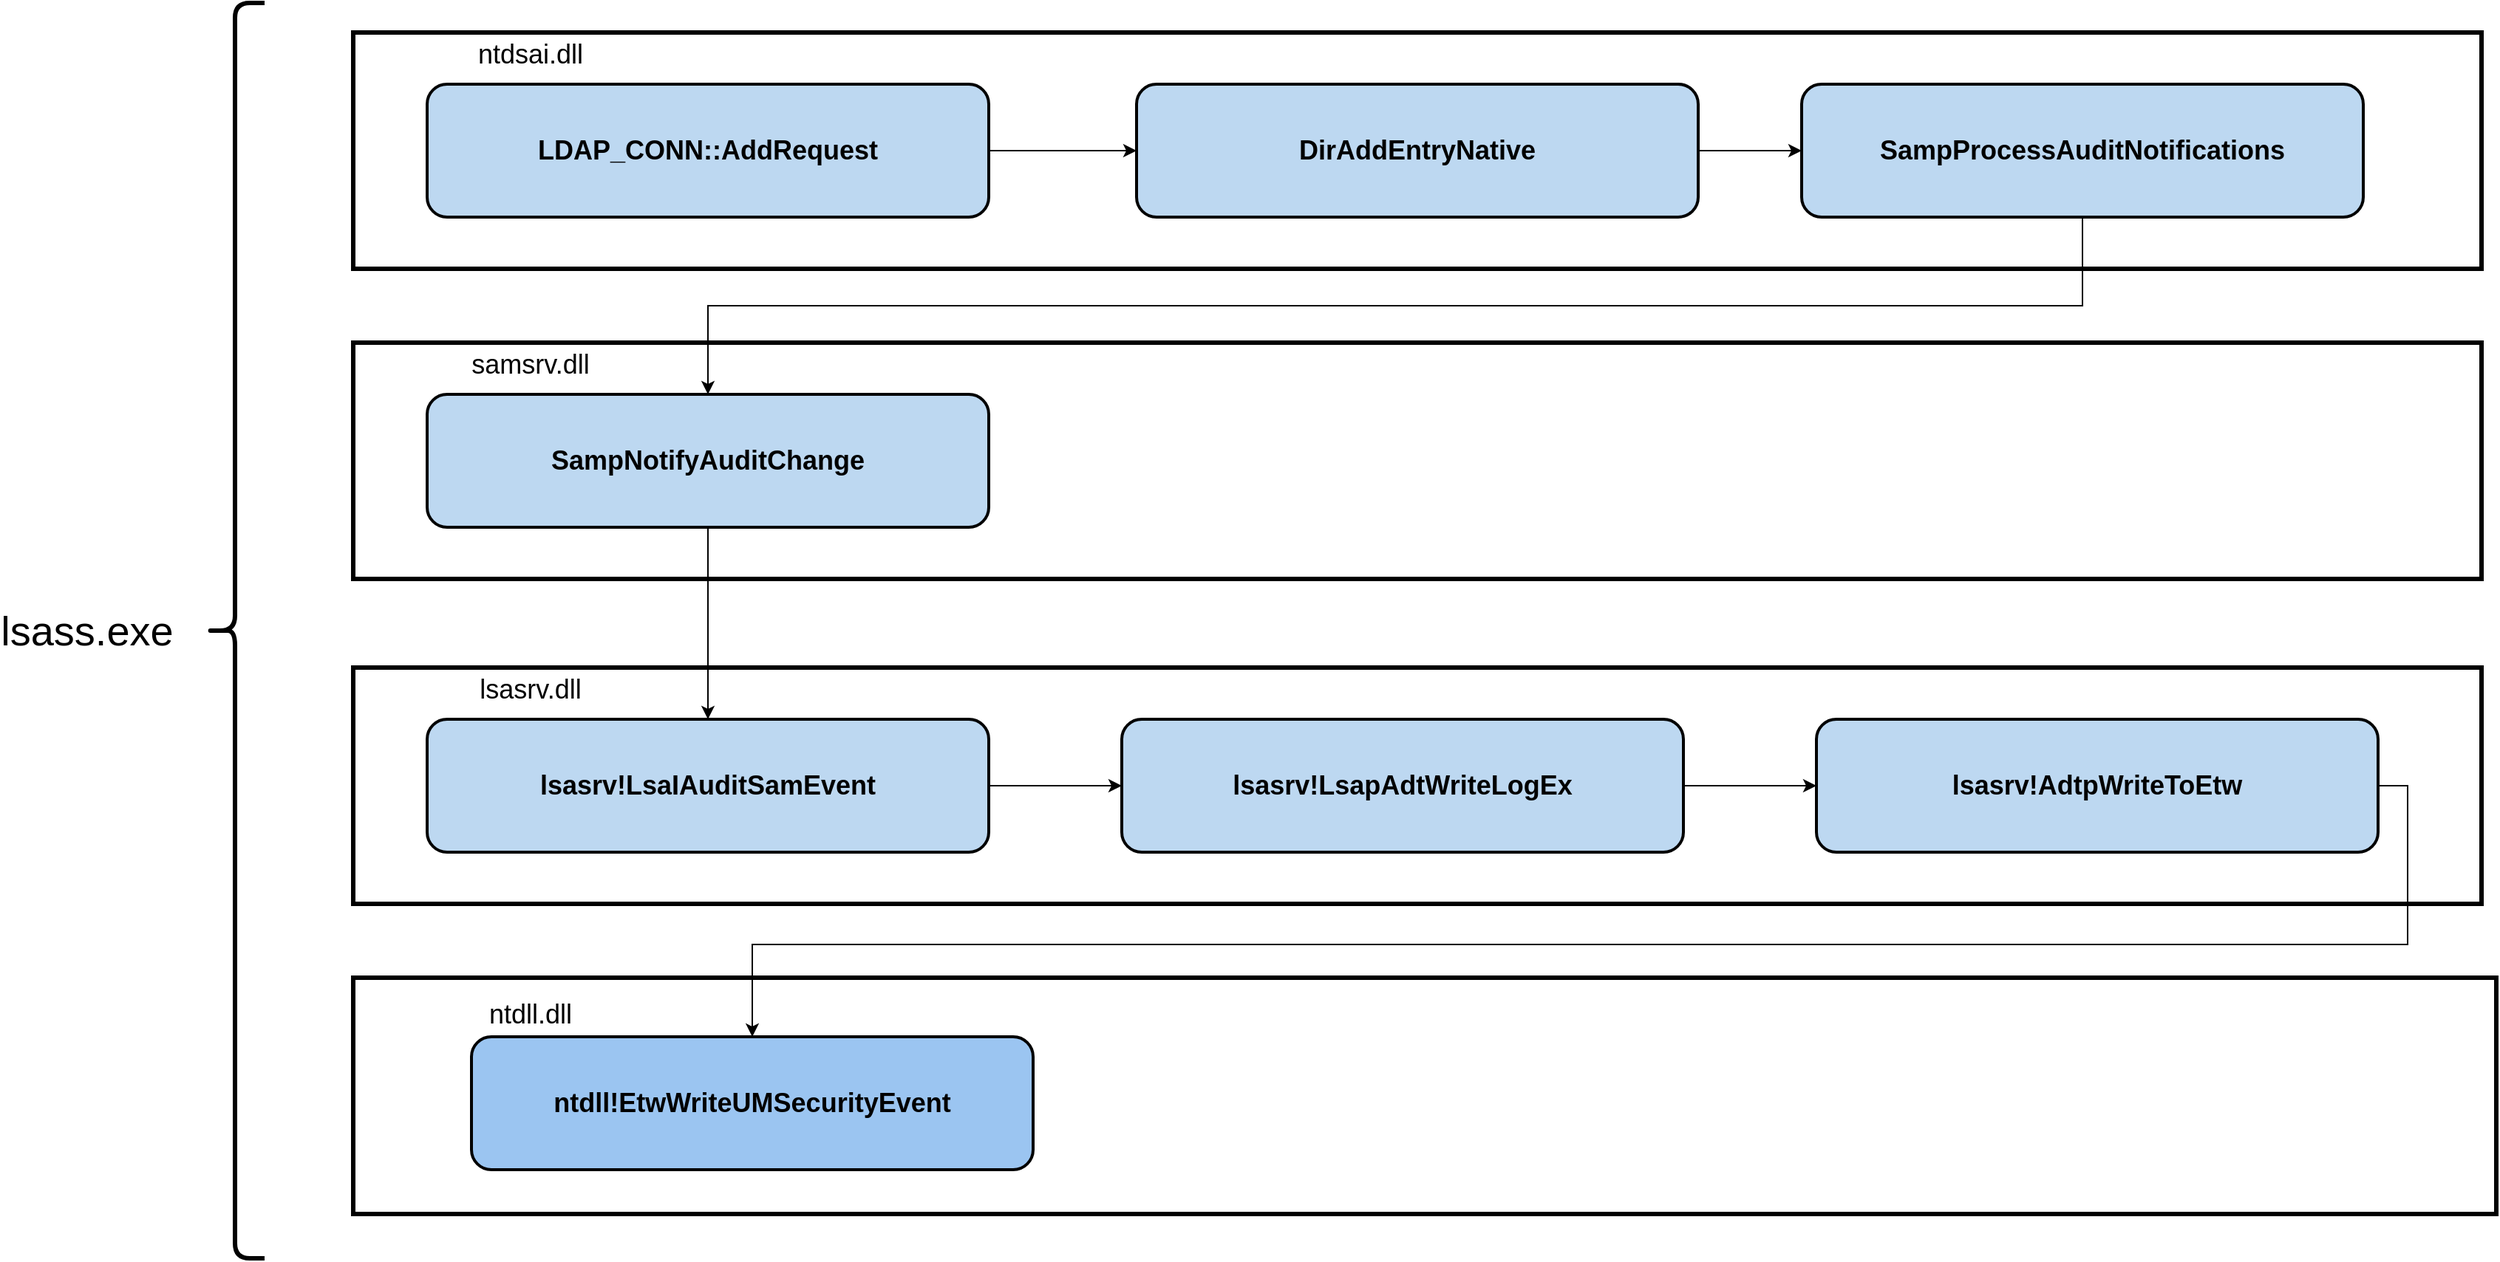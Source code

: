 <mxfile version="20.4.2" type="google"><diagram id="PvIFDxAlbBSHc0QKY8bb" name="Page-1"><mxGraphModel grid="1" page="1" gridSize="10" guides="1" tooltips="1" connect="1" arrows="1" fold="1" pageScale="1" pageWidth="850" pageHeight="1100" math="0" shadow="0"><root><mxCell id="0"/><mxCell id="1" parent="0"/><mxCell id="kfspBWF70zX0SrIk0Hl8-1" value="" style="rounded=0;whiteSpace=wrap;html=1;fontSize=20;strokeWidth=3;" vertex="1" parent="1"><mxGeometry x="790" y="1770" width="1450" height="160" as="geometry"/></mxCell><mxCell id="kfspBWF70zX0SrIk0Hl8-2" value="" style="rounded=0;whiteSpace=wrap;html=1;fontSize=20;strokeWidth=3;" vertex="1" parent="1"><mxGeometry x="790" y="1560" width="1440" height="160" as="geometry"/></mxCell><mxCell id="kfspBWF70zX0SrIk0Hl8-3" value="&lt;span style=&quot;font-size: 28px;&quot;&gt;lsass.exe&lt;/span&gt;" style="text;html=1;strokeColor=none;fillColor=none;align=center;verticalAlign=middle;whiteSpace=wrap;rounded=0;" vertex="1" parent="1"><mxGeometry x="580" y="1520" width="60" height="30" as="geometry"/></mxCell><mxCell id="kfspBWF70zX0SrIk0Hl8-4" value="" style="shape=curlyBracket;whiteSpace=wrap;html=1;rounded=1;fontSize=20;strokeWidth=3;" vertex="1" parent="1"><mxGeometry x="690" y="1110" width="40" height="850" as="geometry"/></mxCell><mxCell id="kfspBWF70zX0SrIk0Hl8-5" value="&lt;font style=&quot;font-size: 18px;&quot;&gt;lsasrv.dll&lt;/font&gt;" style="text;html=1;strokeColor=none;fillColor=none;align=center;verticalAlign=middle;whiteSpace=wrap;rounded=0;" vertex="1" parent="1"><mxGeometry x="880" y="1560" width="60" height="30" as="geometry"/></mxCell><mxCell id="kfspBWF70zX0SrIk0Hl8-6" style="edgeStyle=orthogonalEdgeStyle;rounded=0;orthogonalLoop=1;jettySize=auto;html=1;exitX=1;exitY=0.5;exitDx=0;exitDy=0;entryX=0.5;entryY=0;entryDx=0;entryDy=0;" edge="1" parent="1" source="kfspBWF70zX0SrIk0Hl8-7" target="kfspBWF70zX0SrIk0Hl8-15"><mxGeometry relative="1" as="geometry"/></mxCell><mxCell id="kfspBWF70zX0SrIk0Hl8-7" value="&lt;b&gt;lsasrv!AdtpWriteToEtw&lt;/b&gt;" style="rounded=1;whiteSpace=wrap;html=1;fontSize=18;strokeWidth=2;fillColor=#BDD8F1;" vertex="1" parent="1"><mxGeometry x="1780" y="1595" width="380" height="90" as="geometry"/></mxCell><mxCell id="kfspBWF70zX0SrIk0Hl8-8" style="edgeStyle=none;rounded=0;orthogonalLoop=1;jettySize=auto;html=1;exitX=1;exitY=0.5;exitDx=0;exitDy=0;entryX=0;entryY=0.5;entryDx=0;entryDy=0;" edge="1" parent="1" source="kfspBWF70zX0SrIk0Hl8-9" target="kfspBWF70zX0SrIk0Hl8-7"><mxGeometry relative="1" as="geometry"/></mxCell><mxCell id="kfspBWF70zX0SrIk0Hl8-9" value="&lt;b&gt;lsasrv!LsapAdtWriteLogEx&lt;/b&gt;" style="rounded=1;whiteSpace=wrap;html=1;fontSize=18;strokeWidth=2;fillColor=#BDD8F1;" vertex="1" parent="1"><mxGeometry x="1310" y="1595" width="380" height="90" as="geometry"/></mxCell><mxCell id="kfspBWF70zX0SrIk0Hl8-10" style="rounded=0;orthogonalLoop=1;jettySize=auto;html=1;exitX=1;exitY=0.5;exitDx=0;exitDy=0;entryX=0;entryY=0.5;entryDx=0;entryDy=0;" edge="1" parent="1" source="kfspBWF70zX0SrIk0Hl8-11" target="kfspBWF70zX0SrIk0Hl8-9"><mxGeometry relative="1" as="geometry"/></mxCell><mxCell id="kfspBWF70zX0SrIk0Hl8-11" value="&lt;b&gt;lsasrv!LsaIAuditSamEvent&lt;/b&gt;" style="rounded=1;whiteSpace=wrap;html=1;fontSize=18;strokeWidth=2;fillColor=#BDD8F1;" vertex="1" parent="1"><mxGeometry x="840" y="1595" width="380" height="90" as="geometry"/></mxCell><mxCell id="kfspBWF70zX0SrIk0Hl8-14" value="&lt;font style=&quot;font-size: 18px;&quot;&gt;ntdll.dll&lt;/font&gt;" style="text;html=1;strokeColor=none;fillColor=none;align=center;verticalAlign=middle;whiteSpace=wrap;rounded=0;" vertex="1" parent="1"><mxGeometry x="880" y="1780" width="60" height="30" as="geometry"/></mxCell><mxCell id="kfspBWF70zX0SrIk0Hl8-15" value="&lt;b&gt;ntdll!EtwWriteUMSecurityEvent&lt;/b&gt;" style="rounded=1;whiteSpace=wrap;html=1;fontSize=18;strokeWidth=2;fillColor=#9BC5F1;" vertex="1" parent="1"><mxGeometry x="870" y="1810" width="380" height="90" as="geometry"/></mxCell><mxCell id="kfspBWF70zX0SrIk0Hl8-16" value="" style="rounded=0;whiteSpace=wrap;html=1;fontSize=20;strokeWidth=3;" vertex="1" parent="1"><mxGeometry x="790" y="1130" width="1440" height="160" as="geometry"/></mxCell><mxCell id="kfspBWF70zX0SrIk0Hl8-17" value="&lt;font style=&quot;font-size: 18px;&quot;&gt;ntdsai.dll&lt;/font&gt;" style="text;html=1;strokeColor=none;fillColor=none;align=center;verticalAlign=middle;whiteSpace=wrap;rounded=0;" vertex="1" parent="1"><mxGeometry x="880" y="1130" width="60" height="30" as="geometry"/></mxCell><mxCell id="kfspBWF70zX0SrIk0Hl8-18" value="&lt;b&gt;SampProcessAuditNotifications&lt;/b&gt;" style="rounded=1;whiteSpace=wrap;html=1;fontSize=18;strokeWidth=2;fillColor=#BDD8F1;" vertex="1" parent="1"><mxGeometry x="1770" y="1165" width="380" height="90" as="geometry"/></mxCell><mxCell id="kfspBWF70zX0SrIk0Hl8-19" style="edgeStyle=none;rounded=0;orthogonalLoop=1;jettySize=auto;html=1;exitX=1;exitY=0.5;exitDx=0;exitDy=0;entryX=0;entryY=0.5;entryDx=0;entryDy=0;" edge="1" parent="1" source="kfspBWF70zX0SrIk0Hl8-20" target="kfspBWF70zX0SrIk0Hl8-18"><mxGeometry relative="1" as="geometry"/></mxCell><mxCell id="kfspBWF70zX0SrIk0Hl8-20" value="&lt;b&gt;DirAddEntryNative&lt;/b&gt;" style="rounded=1;whiteSpace=wrap;html=1;fontSize=18;strokeWidth=2;fillColor=#BDD8F1;" vertex="1" parent="1"><mxGeometry x="1320" y="1165" width="380" height="90" as="geometry"/></mxCell><mxCell id="kfspBWF70zX0SrIk0Hl8-21" style="rounded=0;orthogonalLoop=1;jettySize=auto;html=1;exitX=1;exitY=0.5;exitDx=0;exitDy=0;entryX=0;entryY=0.5;entryDx=0;entryDy=0;" edge="1" parent="1" source="kfspBWF70zX0SrIk0Hl8-22" target="kfspBWF70zX0SrIk0Hl8-20"><mxGeometry relative="1" as="geometry"/></mxCell><mxCell id="kfspBWF70zX0SrIk0Hl8-22" value="&lt;b&gt;LDAP_CONN::AddRequest&lt;/b&gt;" style="rounded=1;whiteSpace=wrap;html=1;fontSize=18;strokeWidth=2;fillColor=#BDD8F1;" vertex="1" parent="1"><mxGeometry x="840" y="1165" width="380" height="90" as="geometry"/></mxCell><mxCell id="kfspBWF70zX0SrIk0Hl8-23" value="" style="rounded=0;whiteSpace=wrap;html=1;fontSize=20;strokeWidth=3;" vertex="1" parent="1"><mxGeometry x="790" y="1340" width="1440" height="160" as="geometry"/></mxCell><mxCell id="kfspBWF70zX0SrIk0Hl8-24" value="&lt;font style=&quot;font-size: 18px;&quot;&gt;samsrv.dll&lt;/font&gt;" style="text;html=1;strokeColor=none;fillColor=none;align=center;verticalAlign=middle;whiteSpace=wrap;rounded=0;" vertex="1" parent="1"><mxGeometry x="880" y="1340" width="60" height="30" as="geometry"/></mxCell><mxCell id="kfspBWF70zX0SrIk0Hl8-32" style="edgeStyle=orthogonalEdgeStyle;rounded=0;orthogonalLoop=1;jettySize=auto;html=1;entryX=0.5;entryY=0;entryDx=0;entryDy=0;" edge="1" parent="1" source="kfspBWF70zX0SrIk0Hl8-29" target="kfspBWF70zX0SrIk0Hl8-11"><mxGeometry relative="1" as="geometry"/></mxCell><mxCell id="kfspBWF70zX0SrIk0Hl8-29" value="&lt;b&gt;SampNotifyAuditChange&lt;/b&gt;" style="rounded=1;whiteSpace=wrap;html=1;fontSize=18;strokeWidth=2;fillColor=#BDD8F1;" vertex="1" parent="1"><mxGeometry x="840" y="1375" width="380" height="90" as="geometry"/></mxCell><mxCell id="kfspBWF70zX0SrIk0Hl8-31" style="edgeStyle=orthogonalEdgeStyle;rounded=0;orthogonalLoop=1;jettySize=auto;html=1;exitX=0.5;exitY=1;exitDx=0;exitDy=0;" edge="1" parent="1" source="kfspBWF70zX0SrIk0Hl8-18" target="kfspBWF70zX0SrIk0Hl8-29"><mxGeometry relative="1" as="geometry"/></mxCell></root></mxGraphModel></diagram></mxfile>
